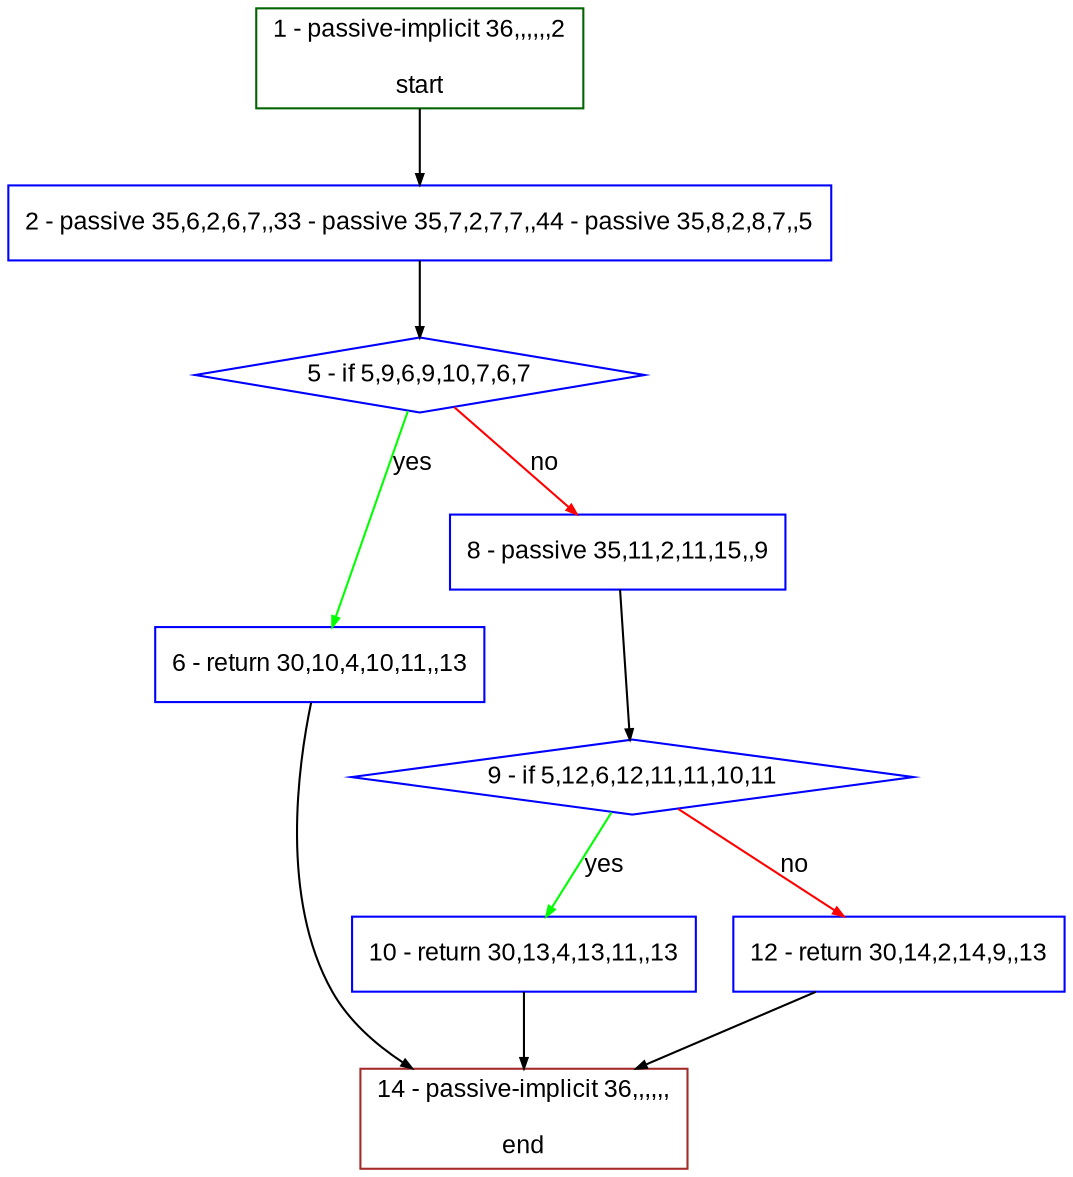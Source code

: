 digraph "" {
  graph [bgcolor="white", fillcolor="#FFFFCC", pack="true", packmode="clust", fontname="Arial", label="", fontsize="12", compound="true", style="rounded,filled"];
  node [node_initialized="no", fillcolor="white", fontname="Arial", label="", color="grey", fontsize="12", fixedsize="false", compound="true", shape="rectangle", style="filled"];
  edge [arrowtail="none", lhead="", fontcolor="black", fontname="Arial", label="", color="black", fontsize="12", arrowhead="normal", arrowsize="0.5", compound="true", ltail="", dir="forward"];
  __N1 [fillcolor="#ffffff", label="2 - passive 35,6,2,6,7,,33 - passive 35,7,2,7,7,,44 - passive 35,8,2,8,7,,5", color="#0000ff", shape="box", style="filled"];
  __N2 [fillcolor="#ffffff", label="1 - passive-implicit 36,,,,,,2\n\nstart", color="#006400", shape="box", style="filled"];
  __N3 [fillcolor="#ffffff", label="5 - if 5,9,6,9,10,7,6,7", color="#0000ff", shape="diamond", style="filled"];
  __N4 [fillcolor="#ffffff", label="6 - return 30,10,4,10,11,,13", color="#0000ff", shape="box", style="filled"];
  __N5 [fillcolor="#ffffff", label="8 - passive 35,11,2,11,15,,9", color="#0000ff", shape="box", style="filled"];
  __N6 [fillcolor="#ffffff", label="14 - passive-implicit 36,,,,,,\n\nend", color="#a52a2a", shape="box", style="filled"];
  __N7 [fillcolor="#ffffff", label="9 - if 5,12,6,12,11,11,10,11", color="#0000ff", shape="diamond", style="filled"];
  __N8 [fillcolor="#ffffff", label="10 - return 30,13,4,13,11,,13", color="#0000ff", shape="box", style="filled"];
  __N9 [fillcolor="#ffffff", label="12 - return 30,14,2,14,9,,13", color="#0000ff", shape="box", style="filled"];
  __N2 -> __N1 [arrowtail="none", color="#000000", label="", arrowhead="normal", dir="forward"];
  __N1 -> __N3 [arrowtail="none", color="#000000", label="", arrowhead="normal", dir="forward"];
  __N3 -> __N4 [arrowtail="none", color="#00ff00", label="yes", arrowhead="normal", dir="forward"];
  __N3 -> __N5 [arrowtail="none", color="#ff0000", label="no", arrowhead="normal", dir="forward"];
  __N4 -> __N6 [arrowtail="none", color="#000000", label="", arrowhead="normal", dir="forward"];
  __N5 -> __N7 [arrowtail="none", color="#000000", label="", arrowhead="normal", dir="forward"];
  __N7 -> __N8 [arrowtail="none", color="#00ff00", label="yes", arrowhead="normal", dir="forward"];
  __N7 -> __N9 [arrowtail="none", color="#ff0000", label="no", arrowhead="normal", dir="forward"];
  __N8 -> __N6 [arrowtail="none", color="#000000", label="", arrowhead="normal", dir="forward"];
  __N9 -> __N6 [arrowtail="none", color="#000000", label="", arrowhead="normal", dir="forward"];
}
